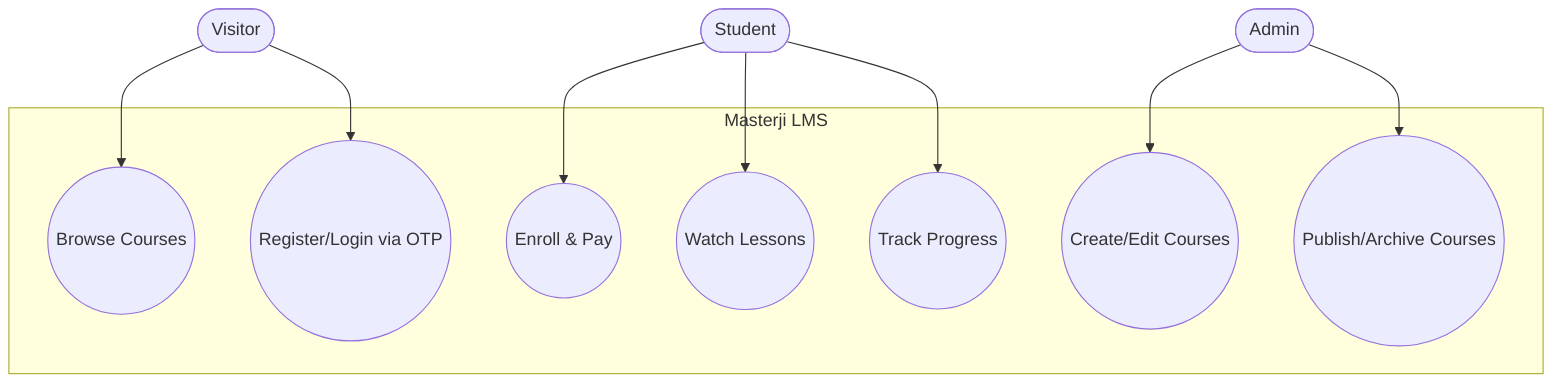 %% Use Case Diagram (Mermaid)
%% Actors: Visitor, Student, Admin
flowchart TB
  actorVisitor([Visitor])
  actorStudent([Student])
  actorAdmin([Admin])

  subgraph System[Masterji LMS]
    UC_Browse((Browse Courses))
    UC_Register((Register/Login via OTP))
    UC_Enroll((Enroll & Pay))
    UC_Watch((Watch Lessons))
    UC_Progress((Track Progress))
    UC_ManageCourse((Create/Edit Courses))
    UC_Publish((Publish/Archive Courses))
  end

  actorVisitor --> UC_Browse
  actorVisitor --> UC_Register
  actorStudent --> UC_Enroll
  actorStudent --> UC_Watch
  actorStudent --> UC_Progress
  actorAdmin --> UC_ManageCourse
  actorAdmin --> UC_Publish